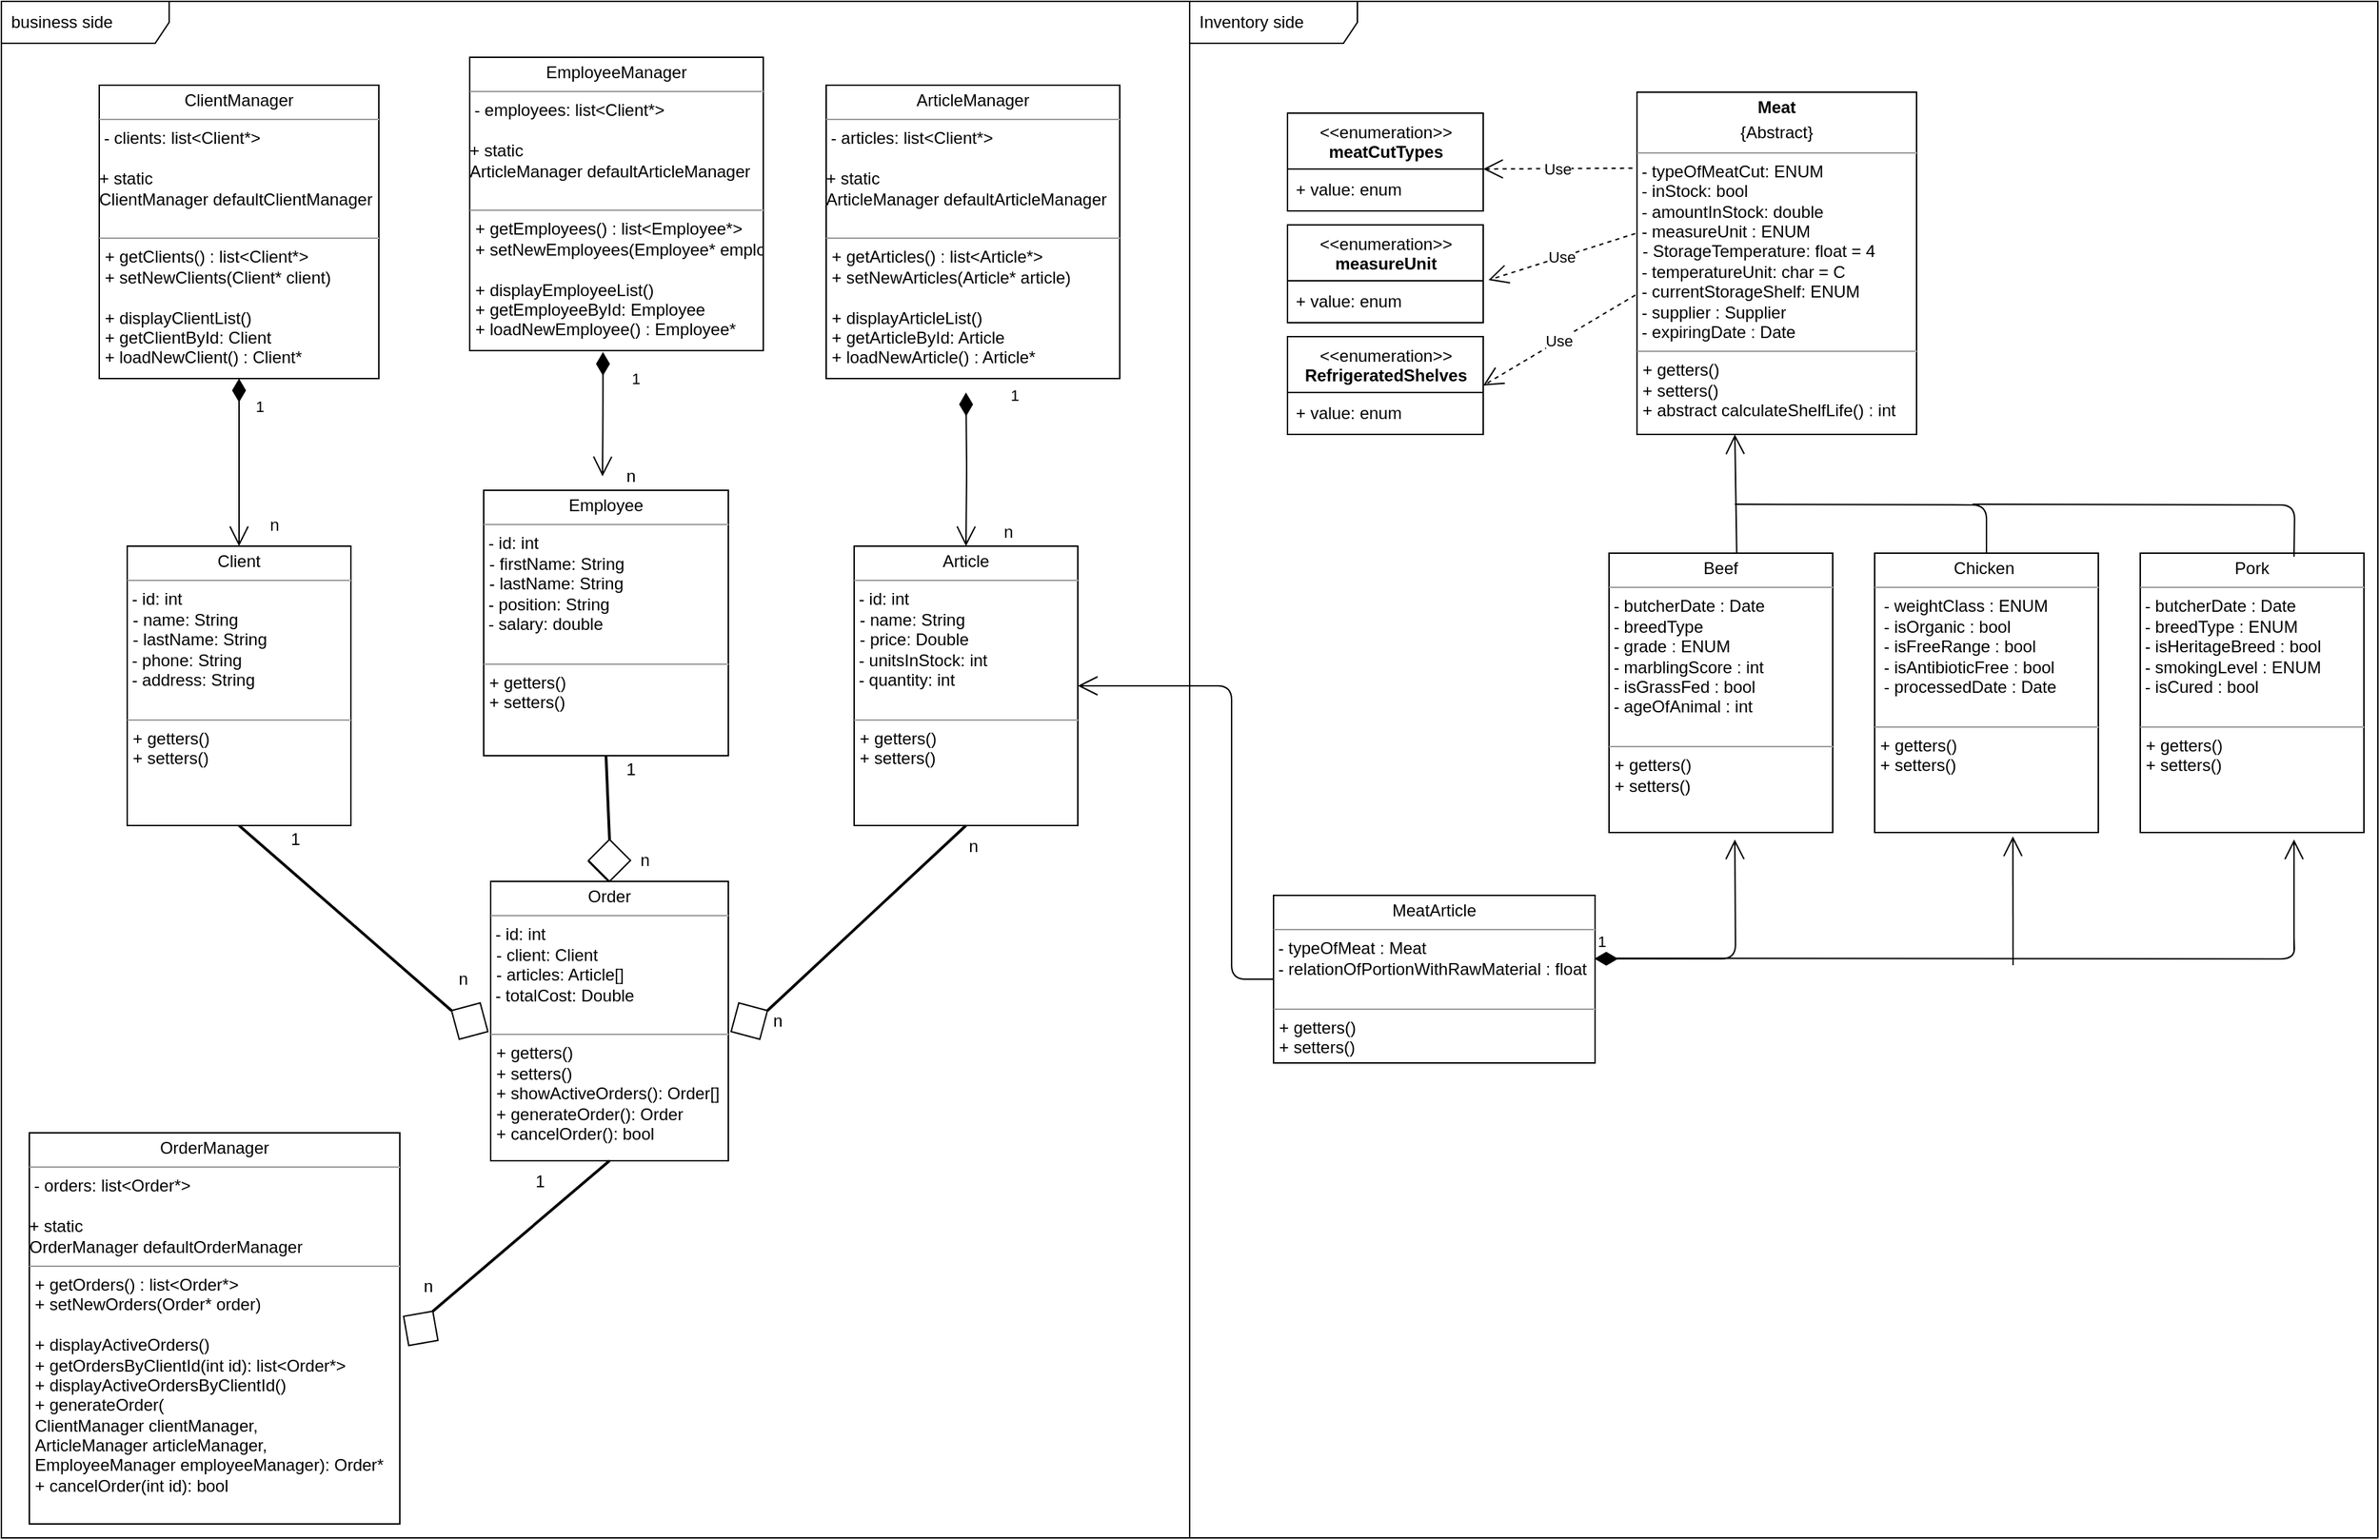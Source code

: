<mxfile>
    <diagram id="JTaWTSF7lXTrRq_3tVzA" name="Page-1">
        <mxGraphModel dx="1136" dy="607" grid="1" gridSize="10" guides="1" tooltips="1" connect="1" arrows="1" fold="1" page="1" pageScale="1" pageWidth="850" pageHeight="1100" background="none" math="0" shadow="0">
            <root>
                <mxCell id="0"/>
                <mxCell id="1" parent="0"/>
                <mxCell id="9" style="edgeStyle=none;html=1;exitX=0.5;exitY=1;exitDx=0;exitDy=0;shape=link;entryX=0;entryY=0.5;entryDx=0;entryDy=0;width=-1;" parent="1" source="6" target="12" edge="1">
                    <mxGeometry relative="1" as="geometry">
                        <mxPoint x="350" y="700" as="targetPoint"/>
                    </mxGeometry>
                </mxCell>
                <mxCell id="6" value="&lt;p style=&quot;margin:0px;margin-top:4px;text-align:center;&quot;&gt;Client&lt;br&gt;&lt;/p&gt;&lt;hr size=&quot;1&quot;&gt;&amp;nbsp;- id: int&lt;p style=&quot;margin:0px;margin-left:4px;&quot;&gt;- name: String&lt;/p&gt;&lt;p style=&quot;margin:0px;margin-left:4px;&quot;&gt;- lastName: String&lt;br&gt;&lt;/p&gt;&lt;div&gt;&amp;nbsp;- phone: String&lt;br&gt;&lt;/div&gt;&lt;div&gt;&amp;nbsp;- address: String&lt;/div&gt;&lt;div&gt;&lt;br&gt;&lt;/div&gt;&lt;hr size=&quot;1&quot;&gt;&lt;p style=&quot;margin:0px;margin-left:4px;&quot;&gt;+ getters()&lt;/p&gt;&lt;p style=&quot;margin:0px;margin-left:4px;&quot;&gt;+ setters()&lt;/p&gt;" style="verticalAlign=top;align=left;overflow=fill;fontSize=12;fontFamily=Helvetica;html=1;" parent="1" vertex="1">
                    <mxGeometry x="90" y="390" width="160" height="200" as="geometry"/>
                </mxCell>
                <mxCell id="7" value="&lt;p style=&quot;margin:0px;margin-top:4px;text-align:center;&quot;&gt;Article&lt;br&gt;&lt;/p&gt;&lt;hr size=&quot;1&quot;&gt;&amp;nbsp;- id: int&lt;p style=&quot;margin:0px;margin-left:4px;&quot;&gt;- name: String&lt;/p&gt;&lt;p style=&quot;margin:0px;margin-left:4px;&quot;&gt;- price: Double&lt;br&gt;&lt;/p&gt;&lt;div&gt;&amp;nbsp;- unitsInStock: int&lt;/div&gt;&lt;div&gt;&amp;nbsp;- quantity: int&lt;/div&gt;&lt;div&gt;&lt;br&gt;&lt;/div&gt;&lt;hr size=&quot;1&quot;&gt;&lt;p style=&quot;margin:0px;margin-left:4px;&quot;&gt;+ getters()&lt;/p&gt;&lt;p style=&quot;margin:0px;margin-left:4px;&quot;&gt;+ setters()&lt;/p&gt;" style="verticalAlign=top;align=left;overflow=fill;fontSize=12;fontFamily=Helvetica;html=1;" parent="1" vertex="1">
                    <mxGeometry x="610" y="390" width="160" height="200" as="geometry"/>
                </mxCell>
                <mxCell id="8" value="&lt;p style=&quot;margin:0px;margin-top:4px;text-align:center;&quot;&gt;Order&lt;br&gt;&lt;/p&gt;&lt;hr size=&quot;1&quot;&gt;&amp;nbsp;- id: int&lt;p style=&quot;margin:0px;margin-left:4px;&quot;&gt;- client: Client&lt;/p&gt;&lt;p style=&quot;margin:0px;margin-left:4px;&quot;&gt;- articles: Article[]&lt;br&gt;&lt;/p&gt;&lt;div&gt;&amp;nbsp;- totalCost: Double&lt;/div&gt;&lt;div&gt;&lt;br&gt;&lt;/div&gt;&lt;hr size=&quot;1&quot;&gt;&lt;p style=&quot;margin:0px;margin-left:4px;&quot;&gt;+ getters()&lt;/p&gt;&lt;p style=&quot;margin:0px;margin-left:4px;&quot;&gt;+ setters()&lt;/p&gt;&lt;p style=&quot;margin:0px;margin-left:4px;&quot;&gt;+ showActiveOrders(): Order[]&lt;/p&gt;&lt;p style=&quot;margin: 0px 0px 0px 4px;&quot;&gt;+ generateOrder(): Order&lt;br&gt;&lt;/p&gt;&lt;p style=&quot;margin: 0px 0px 0px 4px;&quot;&gt;+ cancelOrder(): bool&lt;/p&gt;" style="verticalAlign=top;align=left;overflow=fill;fontSize=12;fontFamily=Helvetica;html=1;" parent="1" vertex="1">
                    <mxGeometry x="350" y="630" width="170" height="200" as="geometry"/>
                </mxCell>
                <mxCell id="12" value="" style="rhombus;whiteSpace=wrap;html=1;rotation=30;" parent="1" vertex="1">
                    <mxGeometry x="320" y="715" width="30" height="30" as="geometry"/>
                </mxCell>
                <mxCell id="18" style="edgeStyle=none;html=1;exitX=0;exitY=0.5;exitDx=0;exitDy=0;shape=link;entryX=0.5;entryY=1;entryDx=0;entryDy=0;width=-1;" parent="1" source="19" target="7" edge="1">
                    <mxGeometry relative="1" as="geometry">
                        <mxPoint x="750.511" y="851.118" as="targetPoint"/>
                        <mxPoint x="600" y="710" as="sourcePoint"/>
                    </mxGeometry>
                </mxCell>
                <mxCell id="19" value="" style="rhombus;whiteSpace=wrap;html=1;rotation=-210;" parent="1" vertex="1">
                    <mxGeometry x="520" y="715" width="30" height="30" as="geometry"/>
                </mxCell>
                <mxCell id="21" value="1" style="text;html=1;align=center;verticalAlign=middle;resizable=0;points=[];autosize=1;strokeColor=none;fillColor=none;" parent="1" vertex="1">
                    <mxGeometry x="195" y="585" width="30" height="30" as="geometry"/>
                </mxCell>
                <mxCell id="22" value="n" style="text;html=1;align=center;verticalAlign=middle;resizable=0;points=[];autosize=1;strokeColor=none;fillColor=none;" parent="1" vertex="1">
                    <mxGeometry x="315" y="685" width="30" height="30" as="geometry"/>
                </mxCell>
                <mxCell id="24" value="n" style="text;html=1;align=center;verticalAlign=middle;resizable=0;points=[];autosize=1;strokeColor=none;fillColor=none;" parent="1" vertex="1">
                    <mxGeometry x="680" y="590" width="30" height="30" as="geometry"/>
                </mxCell>
                <mxCell id="25" value="&lt;p style=&quot;margin:0px;margin-top:4px;text-align:center;&quot;&gt;Employee&lt;br&gt;&lt;/p&gt;&lt;hr size=&quot;1&quot;&gt;&amp;nbsp;- id: int&lt;p style=&quot;margin:0px;margin-left:4px;&quot;&gt;- firstName: String&lt;/p&gt;&lt;p style=&quot;margin:0px;margin-left:4px;&quot;&gt;- lastName: String&lt;br&gt;&lt;/p&gt;&lt;div&gt;&amp;nbsp;- position: String&lt;br&gt;&lt;/div&gt;&lt;div&gt;&amp;nbsp;- salary: double&lt;/div&gt;&lt;div&gt;&lt;br&gt;&lt;/div&gt;&lt;hr size=&quot;1&quot;&gt;&lt;p style=&quot;margin:0px;margin-left:4px;&quot;&gt;+ getters()&lt;/p&gt;&lt;p style=&quot;margin:0px;margin-left:4px;&quot;&gt;+ setters()&lt;/p&gt;" style="verticalAlign=top;align=left;overflow=fill;fontSize=12;fontFamily=Helvetica;html=1;" parent="1" vertex="1">
                    <mxGeometry x="345" y="350" width="175" height="190" as="geometry"/>
                </mxCell>
                <mxCell id="28" style="edgeStyle=none;html=1;shape=link;entryX=0.5;entryY=1;entryDx=0;entryDy=0;width=-1;startArrow=none;" parent="1" target="25" edge="1">
                    <mxGeometry relative="1" as="geometry">
                        <mxPoint x="532.5" y="502.99" as="targetPoint"/>
                        <mxPoint x="435" y="600" as="sourcePoint"/>
                    </mxGeometry>
                </mxCell>
                <mxCell id="30" value="" style="edgeStyle=none;html=1;exitX=0.5;exitY=0;exitDx=0;exitDy=0;shape=link;entryX=0.5;entryY=1;entryDx=0;entryDy=0;width=-1;endArrow=none;" parent="1" source="8" target="29" edge="1">
                    <mxGeometry relative="1" as="geometry">
                        <mxPoint x="432.5" y="540" as="targetPoint"/>
                        <mxPoint x="435" y="630" as="sourcePoint"/>
                    </mxGeometry>
                </mxCell>
                <mxCell id="29" value="" style="rhombus;whiteSpace=wrap;html=1;rotation=90;" parent="1" vertex="1">
                    <mxGeometry x="420.0" y="600.0" width="30" height="30" as="geometry"/>
                </mxCell>
                <mxCell id="33" value="1" style="text;html=1;align=center;verticalAlign=middle;resizable=0;points=[];autosize=1;strokeColor=none;fillColor=none;" parent="1" vertex="1">
                    <mxGeometry x="435" y="535" width="30" height="30" as="geometry"/>
                </mxCell>
                <mxCell id="34" value="n" style="text;html=1;align=center;verticalAlign=middle;resizable=0;points=[];autosize=1;strokeColor=none;fillColor=none;" parent="1" vertex="1">
                    <mxGeometry x="445" y="600" width="30" height="30" as="geometry"/>
                </mxCell>
                <mxCell id="35" value="&lt;p style=&quot;margin:0px;margin-top:4px;text-align:center;&quot;&gt;ClientManager&lt;br&gt;&lt;/p&gt;&lt;hr size=&quot;1&quot;&gt;&amp;nbsp;- clients: list&amp;lt;Client*&amp;gt;&lt;br&gt;&lt;br&gt;+ static &lt;br&gt;ClientManager defaultClientManager&lt;br&gt;&lt;div&gt;&lt;br&gt;&lt;/div&gt;&lt;hr size=&quot;1&quot;&gt;&lt;p style=&quot;margin:0px;margin-left:4px;&quot;&gt;+ getClients() : list&amp;lt;Client*&amp;gt;&lt;/p&gt;&lt;p style=&quot;margin:0px;margin-left:4px;&quot;&gt;&lt;span style=&quot;background-color: initial;&quot;&gt;+ setNewClients(Client* client)&lt;/span&gt;&lt;/p&gt;&lt;p style=&quot;margin:0px;margin-left:4px;&quot;&gt;&lt;span style=&quot;background-color: initial;&quot;&gt;&lt;br&gt;&lt;/span&gt;&lt;/p&gt;&lt;p style=&quot;margin:0px;margin-left:4px;&quot;&gt;&lt;span style=&quot;background-color: initial;&quot;&gt;+ displayClientList()&lt;/span&gt;&lt;/p&gt;&lt;p style=&quot;margin:0px;margin-left:4px;&quot;&gt;&lt;span style=&quot;background-color: initial;&quot;&gt;+ getClientById: Client&lt;/span&gt;&lt;/p&gt;&lt;p style=&quot;margin:0px;margin-left:4px;&quot;&gt;&lt;span style=&quot;background-color: initial;&quot;&gt;+ loadNewClient() : Client*&lt;/span&gt;&lt;/p&gt;" style="verticalAlign=top;align=left;overflow=fill;fontSize=12;fontFamily=Helvetica;html=1;" parent="1" vertex="1">
                    <mxGeometry x="70" y="60" width="200" height="210" as="geometry"/>
                </mxCell>
                <mxCell id="36" value="&lt;p style=&quot;margin:0px;margin-top:4px;text-align:center;&quot;&gt;ArticleManager&lt;br&gt;&lt;/p&gt;&lt;hr size=&quot;1&quot;&gt;&amp;nbsp;- articles: list&amp;lt;Client*&amp;gt;&lt;br&gt;&lt;br&gt;+ static &lt;br&gt;ArticleManager defaultArticleManager&lt;br&gt;&lt;div&gt;&lt;br&gt;&lt;/div&gt;&lt;hr size=&quot;1&quot;&gt;&lt;p style=&quot;margin:0px;margin-left:4px;&quot;&gt;+ getArticles() : list&amp;lt;Article*&amp;gt;&lt;/p&gt;&lt;p style=&quot;margin:0px;margin-left:4px;&quot;&gt;&lt;span style=&quot;background-color: initial;&quot;&gt;+ setNewArticles(Article* article)&lt;/span&gt;&lt;/p&gt;&lt;p style=&quot;margin:0px;margin-left:4px;&quot;&gt;&lt;span style=&quot;background-color: initial;&quot;&gt;&lt;br&gt;&lt;/span&gt;&lt;/p&gt;&lt;p style=&quot;margin:0px;margin-left:4px;&quot;&gt;&lt;span style=&quot;background-color: initial;&quot;&gt;+ displayArticleList()&lt;/span&gt;&lt;/p&gt;&lt;p style=&quot;margin:0px;margin-left:4px;&quot;&gt;&lt;span style=&quot;background-color: initial;&quot;&gt;+ getArticleById: Article&lt;/span&gt;&lt;/p&gt;&lt;p style=&quot;margin:0px;margin-left:4px;&quot;&gt;&lt;span style=&quot;background-color: initial;&quot;&gt;+ loadNewArticle() : Article*&lt;/span&gt;&lt;/p&gt;" style="verticalAlign=top;align=left;overflow=fill;fontSize=12;fontFamily=Helvetica;html=1;" parent="1" vertex="1">
                    <mxGeometry x="590" y="60" width="210" height="210" as="geometry"/>
                </mxCell>
                <mxCell id="37" value="&lt;p style=&quot;margin:0px;margin-top:4px;text-align:center;&quot;&gt;EmployeeManager&lt;br&gt;&lt;/p&gt;&lt;hr size=&quot;1&quot;&gt;&amp;nbsp;- employees: list&amp;lt;Client*&amp;gt;&lt;br&gt;&lt;br&gt;+ static &lt;br&gt;ArticleManager defaultArticleManager&lt;br&gt;&lt;div&gt;&lt;br&gt;&lt;/div&gt;&lt;hr size=&quot;1&quot;&gt;&lt;p style=&quot;margin:0px;margin-left:4px;&quot;&gt;+ getEmployees() : list&amp;lt;Employee*&amp;gt;&lt;/p&gt;&lt;p style=&quot;margin:0px;margin-left:4px;&quot;&gt;&lt;span style=&quot;background-color: initial;&quot;&gt;+ setNewEmployees(Employee* employee)&lt;/span&gt;&lt;/p&gt;&lt;p style=&quot;margin:0px;margin-left:4px;&quot;&gt;&lt;span style=&quot;background-color: initial;&quot;&gt;&lt;br&gt;&lt;/span&gt;&lt;/p&gt;&lt;p style=&quot;margin:0px;margin-left:4px;&quot;&gt;&lt;span style=&quot;background-color: initial;&quot;&gt;+ displayEmployeeList()&lt;/span&gt;&lt;/p&gt;&lt;p style=&quot;margin:0px;margin-left:4px;&quot;&gt;&lt;span style=&quot;background-color: initial;&quot;&gt;+ getEmployeeById: Employee&lt;/span&gt;&lt;/p&gt;&lt;p style=&quot;margin:0px;margin-left:4px;&quot;&gt;&lt;span style=&quot;background-color: initial;&quot;&gt;+ loadNewEmployee() : Employee*&lt;/span&gt;&lt;/p&gt;" style="verticalAlign=top;align=left;overflow=fill;fontSize=12;fontFamily=Helvetica;html=1;" parent="1" vertex="1">
                    <mxGeometry x="335" y="40" width="210" height="210" as="geometry"/>
                </mxCell>
                <mxCell id="44" value="&lt;p style=&quot;margin:0px;margin-top:4px;text-align:center;&quot;&gt;OrderManager&lt;br&gt;&lt;/p&gt;&lt;hr size=&quot;1&quot;&gt;&amp;nbsp;- orders: list&amp;lt;Order*&amp;gt;&lt;br&gt;&lt;br&gt;+ static &lt;br&gt;OrderManager defaultOrderManager&lt;br&gt;&lt;hr size=&quot;1&quot;&gt;&lt;p style=&quot;margin:0px;margin-left:4px;&quot;&gt;+ getOrders() : list&amp;lt;Order*&amp;gt;&lt;/p&gt;&lt;p style=&quot;margin:0px;margin-left:4px;&quot;&gt;&lt;span style=&quot;background-color: initial;&quot;&gt;+ setNewOrders(Order* order)&lt;/span&gt;&lt;/p&gt;&lt;p style=&quot;margin:0px;margin-left:4px;&quot;&gt;&lt;span style=&quot;background-color: initial;&quot;&gt;&lt;br&gt;&lt;/span&gt;&lt;/p&gt;&lt;p style=&quot;margin:0px;margin-left:4px;&quot;&gt;&lt;span style=&quot;background-color: initial;&quot;&gt;+ displayActiveOrders()&lt;/span&gt;&lt;/p&gt;&lt;p style=&quot;margin:0px;margin-left:4px;&quot;&gt;&lt;span style=&quot;background-color: initial;&quot;&gt;+ getOrdersByClientId(int id): list&amp;lt;Order*&amp;gt;&lt;/span&gt;&lt;/p&gt;&lt;p style=&quot;margin:0px;margin-left:4px;&quot;&gt;&lt;span style=&quot;background-color: initial;&quot;&gt;+&amp;nbsp;&lt;/span&gt;displayActiveOrdersByClientId&lt;span style=&quot;background-color: initial;&quot;&gt;()&lt;/span&gt;&lt;/p&gt;&lt;p style=&quot;margin:0px;margin-left:4px;&quot;&gt;&lt;span style=&quot;background-color: initial;&quot;&gt;+ generateOrder(&lt;/span&gt;&lt;/p&gt;&lt;p style=&quot;margin:0px;margin-left:4px;&quot;&gt;&lt;span style=&quot;background-color: initial;&quot;&gt;ClientManager clientManager,&lt;/span&gt;&lt;/p&gt;&lt;p style=&quot;margin:0px;margin-left:4px;&quot;&gt;ArticleManager articleManager,&lt;span style=&quot;background-color: initial;&quot;&gt;&lt;br&gt;&lt;/span&gt;&lt;/p&gt;&lt;p style=&quot;margin:0px;margin-left:4px;&quot;&gt;EmployeeManager employeeManager): Order*&lt;br&gt;&lt;/p&gt;&lt;p style=&quot;margin:0px;margin-left:4px;&quot;&gt;+ cancelOrder(int id): bool&lt;/p&gt;" style="verticalAlign=top;align=left;overflow=fill;fontSize=12;fontFamily=Helvetica;html=1;" parent="1" vertex="1">
                    <mxGeometry x="20" y="810" width="265" height="280" as="geometry"/>
                </mxCell>
                <mxCell id="45" style="edgeStyle=none;html=1;shape=link;width=-1;entryX=0.5;entryY=1;entryDx=0;entryDy=0;exitX=0;exitY=0.5;exitDx=0;exitDy=0;" parent="1" source="46" target="8" edge="1">
                    <mxGeometry relative="1" as="geometry">
                        <mxPoint x="400" y="800" as="targetPoint"/>
                        <mxPoint x="400" y="830" as="sourcePoint"/>
                    </mxGeometry>
                </mxCell>
                <mxCell id="46" value="" style="rhombus;whiteSpace=wrap;html=1;rotation=125;fillColor=#FFFFFF;" parent="1" vertex="1">
                    <mxGeometry x="285" y="935" width="30" height="30" as="geometry"/>
                </mxCell>
                <mxCell id="49" value="n" style="text;html=1;align=center;verticalAlign=middle;resizable=0;points=[];autosize=1;strokeColor=none;fillColor=none;" parent="1" vertex="1">
                    <mxGeometry x="180" y="360" width="30" height="30" as="geometry"/>
                </mxCell>
                <mxCell id="86" value="" style="edgeStyle=none;html=1;" parent="1" target="37" edge="1">
                    <mxGeometry relative="1" as="geometry">
                        <mxPoint x="457.5" y="250" as="sourcePoint"/>
                    </mxGeometry>
                </mxCell>
                <mxCell id="51" value="n" style="text;html=1;align=center;verticalAlign=middle;resizable=0;points=[];autosize=1;strokeColor=none;fillColor=none;" parent="1" vertex="1">
                    <mxGeometry x="435" y="325" width="30" height="30" as="geometry"/>
                </mxCell>
                <mxCell id="53" value="n" style="text;html=1;align=center;verticalAlign=middle;resizable=0;points=[];autosize=1;strokeColor=none;fillColor=none;" parent="1" vertex="1">
                    <mxGeometry x="705" y="365" width="30" height="30" as="geometry"/>
                </mxCell>
                <mxCell id="54" value="1" style="text;html=1;align=center;verticalAlign=middle;resizable=0;points=[];autosize=1;strokeColor=none;fillColor=none;" parent="1" vertex="1">
                    <mxGeometry x="370" y="830" width="30" height="30" as="geometry"/>
                </mxCell>
                <mxCell id="55" value="n" style="text;html=1;align=center;verticalAlign=middle;resizable=0;points=[];autosize=1;strokeColor=none;fillColor=none;" parent="1" vertex="1">
                    <mxGeometry x="290" y="905" width="30" height="30" as="geometry"/>
                </mxCell>
                <mxCell id="84" value="1" style="endArrow=open;html=1;endSize=12;startArrow=diamondThin;startSize=14;startFill=1;edgeStyle=orthogonalEdgeStyle;align=left;verticalAlign=bottom;exitX=0.5;exitY=1;exitDx=0;exitDy=0;entryX=0.5;entryY=0;entryDx=0;entryDy=0;" parent="1" source="35" target="6" edge="1">
                    <mxGeometry x="-0.5" y="10" relative="1" as="geometry">
                        <mxPoint x="90" y="325" as="sourcePoint"/>
                        <mxPoint x="250" y="325" as="targetPoint"/>
                        <mxPoint y="-1" as="offset"/>
                    </mxGeometry>
                </mxCell>
                <mxCell id="87" value="1" style="endArrow=open;html=1;endSize=12;startArrow=diamondThin;startSize=14;startFill=1;edgeStyle=orthogonalEdgeStyle;align=left;verticalAlign=bottom;exitX=0.454;exitY=1.005;exitDx=0;exitDy=0;exitPerimeter=0;" parent="1" source="37" edge="1">
                    <mxGeometry x="-0.351" y="20" relative="1" as="geometry">
                        <mxPoint x="430" y="260" as="sourcePoint"/>
                        <mxPoint x="430" y="340" as="targetPoint"/>
                        <mxPoint x="-1" y="-1" as="offset"/>
                    </mxGeometry>
                </mxCell>
                <mxCell id="93" value="1" style="endArrow=open;html=1;endSize=12;startArrow=diamondThin;startSize=14;startFill=1;edgeStyle=orthogonalEdgeStyle;align=left;verticalAlign=bottom;entryX=0.5;entryY=0;entryDx=0;entryDy=0;" parent="1" target="7" edge="1">
                    <mxGeometry x="-0.818" y="30" relative="1" as="geometry">
                        <mxPoint x="690" y="280" as="sourcePoint"/>
                        <mxPoint x="550" y="450" as="targetPoint"/>
                        <mxPoint y="1" as="offset"/>
                    </mxGeometry>
                </mxCell>
                <mxCell id="358" value="n" style="text;html=1;align=center;verticalAlign=middle;resizable=0;points=[];autosize=1;strokeColor=none;fillColor=none;" parent="1" vertex="1">
                    <mxGeometry x="540" y="715" width="30" height="30" as="geometry"/>
                </mxCell>
                <mxCell id="364" value="&lt;p style=&quot;margin:0px;margin-top:4px;text-align:center;&quot;&gt;&lt;b&gt;Meat&lt;/b&gt;&lt;/p&gt;&lt;p style=&quot;margin:0px;margin-top:4px;text-align:center;&quot;&gt;{Abstract}&lt;/p&gt;&lt;hr size=&quot;1&quot;&gt;&amp;nbsp;&lt;span style=&quot;background-color: initial;&quot;&gt;- typeOfMeatCut: ENUM&lt;br&gt;&lt;/span&gt;&amp;nbsp;- inStock: bool&lt;br&gt;&amp;nbsp;- amountInStock: double&lt;br&gt;&amp;nbsp;- measureUnit : ENUM&lt;br&gt;&lt;p style=&quot;margin:0px;margin-left:4px;&quot;&gt;- StorageTemperature: float = 4&lt;br&gt;&lt;/p&gt;&lt;div&gt;&amp;nbsp;- temperatureUnit: char = C&lt;/div&gt;&lt;div&gt;&amp;nbsp;- currentStorageShelf: ENUM&lt;/div&gt;&lt;div&gt;&amp;nbsp;- supplier : Supplier&lt;/div&gt;&lt;div&gt;&lt;span style=&quot;background-color: initial;&quot;&gt;&amp;nbsp;- expiringDate : Date&lt;/span&gt;&lt;br&gt;&lt;/div&gt;&lt;hr size=&quot;1&quot;&gt;&lt;p style=&quot;margin:0px;margin-left:4px;&quot;&gt;+ getters()&lt;/p&gt;&lt;p style=&quot;margin:0px;margin-left:4px;&quot;&gt;+ setters()&lt;/p&gt;&lt;p style=&quot;margin:0px;margin-left:4px;&quot;&gt;+ abstract calculateShelfLife() : int&lt;/p&gt;" style="verticalAlign=top;align=left;overflow=fill;fontSize=12;fontFamily=Helvetica;html=1;" parent="1" vertex="1">
                    <mxGeometry x="1170" y="65" width="200" height="245" as="geometry"/>
                </mxCell>
                <mxCell id="365" value="Use" style="endArrow=open;endSize=12;dashed=1;html=1;exitX=-0.016;exitY=0.222;exitDx=0;exitDy=0;exitPerimeter=0;" parent="1" source="364" edge="1">
                    <mxGeometry width="160" relative="1" as="geometry">
                        <mxPoint x="1170" y="120" as="sourcePoint"/>
                        <mxPoint x="1060" y="120" as="targetPoint"/>
                    </mxGeometry>
                </mxCell>
                <mxCell id="366" value="Use" style="endArrow=open;endSize=12;dashed=1;html=1;entryX=1;entryY=0.5;entryDx=0;entryDy=0;exitX=-0.006;exitY=0.593;exitDx=0;exitDy=0;exitPerimeter=0;" parent="1" source="364" target="369" edge="1">
                    <mxGeometry width="160" relative="1" as="geometry">
                        <mxPoint x="1170" y="200" as="sourcePoint"/>
                        <mxPoint x="1060" y="200" as="targetPoint"/>
                    </mxGeometry>
                </mxCell>
                <mxCell id="367" value="&amp;lt;&amp;lt;enumeration&amp;gt;&amp;gt;&lt;br&gt;&lt;b&gt;meatCutTypes&lt;/b&gt;" style="swimlane;fontStyle=0;align=center;verticalAlign=top;childLayout=stackLayout;horizontal=1;startSize=40;horizontalStack=0;resizeParent=1;resizeParentMax=0;resizeLast=0;collapsible=0;marginBottom=0;html=1;" parent="1" vertex="1">
                    <mxGeometry x="920" y="80" width="140" height="70" as="geometry"/>
                </mxCell>
                <mxCell id="368" value="+ value: enum" style="text;html=1;strokeColor=none;fillColor=none;align=left;verticalAlign=middle;spacingLeft=4;spacingRight=4;overflow=hidden;rotatable=0;points=[[0,0.5],[1,0.5]];portConstraint=eastwest;" parent="367" vertex="1">
                    <mxGeometry y="40" width="140" height="30" as="geometry"/>
                </mxCell>
                <mxCell id="369" value="&amp;lt;&amp;lt;enumeration&amp;gt;&amp;gt;&lt;br&gt;&lt;b&gt;RefrigeratedShelves&lt;/b&gt;" style="swimlane;fontStyle=0;align=center;verticalAlign=top;childLayout=stackLayout;horizontal=1;startSize=40;horizontalStack=0;resizeParent=1;resizeParentMax=0;resizeLast=0;collapsible=0;marginBottom=0;html=1;" parent="1" vertex="1">
                    <mxGeometry x="920" y="240" width="140" height="70" as="geometry"/>
                </mxCell>
                <mxCell id="370" value="+ value: enum" style="text;html=1;strokeColor=none;fillColor=none;align=left;verticalAlign=middle;spacingLeft=4;spacingRight=4;overflow=hidden;rotatable=0;points=[[0,0.5],[1,0.5]];portConstraint=eastwest;" parent="369" vertex="1">
                    <mxGeometry y="40" width="140" height="30" as="geometry"/>
                </mxCell>
                <mxCell id="372" value="&lt;p style=&quot;margin:0px;margin-top:4px;text-align:center;&quot;&gt;MeatArticle&lt;br&gt;&lt;/p&gt;&lt;hr size=&quot;1&quot;&gt;&amp;nbsp;- typeOfMeat : Meat&lt;br&gt;&amp;nbsp;- relationOfPortionWithRawMaterial : float&lt;br&gt;&lt;div&gt;&lt;br&gt;&lt;/div&gt;&lt;hr size=&quot;1&quot;&gt;&lt;p style=&quot;margin:0px;margin-left:4px;&quot;&gt;+ getters()&lt;/p&gt;&lt;p style=&quot;margin:0px;margin-left:4px;&quot;&gt;+ setters()&lt;/p&gt;" style="verticalAlign=top;align=left;overflow=fill;fontSize=12;fontFamily=Helvetica;html=1;" parent="1" vertex="1">
                    <mxGeometry x="910" y="640" width="230" height="120" as="geometry"/>
                </mxCell>
                <mxCell id="373" value="&lt;p style=&quot;margin:0px;margin-top:4px;text-align:center;&quot;&gt;Chicken&amp;nbsp;&lt;br&gt;&lt;/p&gt;&lt;hr size=&quot;1&quot;&gt;&amp;nbsp; - weightClass : ENUM&lt;br&gt;&amp;nbsp; - isOrganic : bool&lt;br&gt;&amp;nbsp; - isFreeRange : bool&lt;br&gt;&amp;nbsp; - isAntibioticFree : bool&lt;br&gt;&amp;nbsp; - processedDate : Date&lt;br&gt;&lt;br&gt;&lt;hr size=&quot;1&quot;&gt;&lt;p style=&quot;margin:0px;margin-left:4px;&quot;&gt;+ getters()&lt;/p&gt;&lt;p style=&quot;margin:0px;margin-left:4px;&quot;&gt;+ setters()&lt;/p&gt;" style="verticalAlign=top;align=left;overflow=fill;fontSize=12;fontFamily=Helvetica;html=1;" parent="1" vertex="1">
                    <mxGeometry x="1340" y="395" width="160" height="200" as="geometry"/>
                </mxCell>
                <mxCell id="374" value="&amp;lt;&amp;lt;enumeration&amp;gt;&amp;gt;&lt;br&gt;&lt;b&gt;measureUnit&lt;/b&gt;" style="swimlane;fontStyle=0;align=center;verticalAlign=top;childLayout=stackLayout;horizontal=1;startSize=40;horizontalStack=0;resizeParent=1;resizeParentMax=0;resizeLast=0;collapsible=0;marginBottom=0;html=1;" parent="1" vertex="1">
                    <mxGeometry x="920" y="160" width="140" height="70" as="geometry"/>
                </mxCell>
                <mxCell id="375" value="+ value: enum" style="text;html=1;strokeColor=none;fillColor=none;align=left;verticalAlign=middle;spacingLeft=4;spacingRight=4;overflow=hidden;rotatable=0;points=[[0,0.5],[1,0.5]];portConstraint=eastwest;" parent="374" vertex="1">
                    <mxGeometry y="40" width="140" height="30" as="geometry"/>
                </mxCell>
                <mxCell id="376" value="Use" style="endArrow=open;endSize=12;dashed=1;html=1;entryX=1.027;entryY=-0.016;entryDx=0;entryDy=0;entryPerimeter=0;exitX=-0.006;exitY=0.413;exitDx=0;exitDy=0;exitPerimeter=0;" parent="1" source="364" target="375" edge="1">
                    <mxGeometry width="160" relative="1" as="geometry">
                        <mxPoint x="1167" y="163" as="sourcePoint"/>
                        <mxPoint x="1060" y="230.0" as="targetPoint"/>
                    </mxGeometry>
                </mxCell>
                <mxCell id="378" value="&lt;p style=&quot;margin:0px;margin-top:4px;text-align:center;&quot;&gt;Beef&lt;br&gt;&lt;/p&gt;&lt;hr size=&quot;1&quot;&gt;&lt;span style=&quot;background-color: initial;&quot;&gt;&amp;nbsp;- butcherDate : Date&lt;br&gt;&lt;/span&gt;&amp;nbsp;- breedType&lt;br&gt;&amp;nbsp;- grade : ENUM&lt;br&gt;&amp;nbsp;- marblingScore : int&lt;br&gt;&amp;nbsp;- isGrassFed : bool&lt;br&gt;&amp;nbsp;- ageOfAnimal : int&lt;br&gt;&lt;br&gt;&lt;hr size=&quot;1&quot;&gt;&lt;p style=&quot;margin:0px;margin-left:4px;&quot;&gt;+ getters()&lt;/p&gt;&lt;p style=&quot;margin:0px;margin-left:4px;&quot;&gt;+ setters()&lt;/p&gt;" style="verticalAlign=top;align=left;overflow=fill;fontSize=12;fontFamily=Helvetica;html=1;" parent="1" vertex="1">
                    <mxGeometry x="1150" y="395" width="160" height="200" as="geometry"/>
                </mxCell>
                <mxCell id="379" value="&lt;p style=&quot;margin:0px;margin-top:4px;text-align:center;&quot;&gt;Pork&lt;br&gt;&lt;/p&gt;&lt;hr size=&quot;1&quot;&gt;&amp;nbsp;- butcherDate : Date&lt;br&gt;&amp;nbsp;- breedType : ENUM&lt;br&gt;&amp;nbsp;- isHeritageBreed : bool&lt;br&gt;&amp;nbsp;- smokingLevel : ENUM&lt;br&gt;&amp;nbsp;- isCured : bool&lt;br&gt;&lt;br&gt;&lt;hr size=&quot;1&quot;&gt;&lt;p style=&quot;margin:0px;margin-left:4px;&quot;&gt;+ getters()&lt;/p&gt;&lt;p style=&quot;margin:0px;margin-left:4px;&quot;&gt;+ setters()&lt;/p&gt;" style="verticalAlign=top;align=left;overflow=fill;fontSize=12;fontFamily=Helvetica;html=1;" parent="1" vertex="1">
                    <mxGeometry x="1530" y="395" width="160" height="200" as="geometry"/>
                </mxCell>
                <mxCell id="384" value="1" style="endArrow=open;html=1;endSize=12;startArrow=diamondThin;startSize=14;startFill=1;edgeStyle=orthogonalEdgeStyle;align=left;verticalAlign=bottom;exitX=0.998;exitY=0.378;exitDx=0;exitDy=0;exitPerimeter=0;" parent="1" source="372" edge="1">
                    <mxGeometry x="-1" y="3" relative="1" as="geometry">
                        <mxPoint x="1120" y="684" as="sourcePoint"/>
                        <mxPoint x="1240" y="600" as="targetPoint"/>
                    </mxGeometry>
                </mxCell>
                <mxCell id="385" value="" style="endArrow=none;html=1;edgeStyle=orthogonalEdgeStyle;" parent="1" edge="1">
                    <mxGeometry relative="1" as="geometry">
                        <mxPoint x="1140" y="685" as="sourcePoint"/>
                        <mxPoint x="1640" y="670" as="targetPoint"/>
                    </mxGeometry>
                </mxCell>
                <mxCell id="390" value="" style="endArrow=open;endFill=1;endSize=12;html=1;entryX=0.618;entryY=1.014;entryDx=0;entryDy=0;entryPerimeter=0;" parent="1" target="373" edge="1">
                    <mxGeometry width="160" relative="1" as="geometry">
                        <mxPoint x="1439" y="690" as="sourcePoint"/>
                        <mxPoint x="1450" y="630" as="targetPoint"/>
                    </mxGeometry>
                </mxCell>
                <mxCell id="392" value="" style="endArrow=open;endFill=1;endSize=12;html=1;" parent="1" edge="1">
                    <mxGeometry width="160" relative="1" as="geometry">
                        <mxPoint x="1640" y="680" as="sourcePoint"/>
                        <mxPoint x="1640" y="600" as="targetPoint"/>
                    </mxGeometry>
                </mxCell>
                <mxCell id="393" value="" style="endArrow=open;endFill=1;endSize=12;html=1;entryX=1;entryY=0.5;entryDx=0;entryDy=0;exitX=0;exitY=0.5;exitDx=0;exitDy=0;" parent="1" source="372" target="7" edge="1">
                    <mxGeometry width="160" relative="1" as="geometry">
                        <mxPoint x="880" y="680" as="sourcePoint"/>
                        <mxPoint x="1000" y="380" as="targetPoint"/>
                        <Array as="points">
                            <mxPoint x="880" y="700"/>
                            <mxPoint x="880" y="620"/>
                            <mxPoint x="880" y="490"/>
                        </Array>
                    </mxGeometry>
                </mxCell>
                <mxCell id="394" value="" style="endArrow=open;endFill=1;endSize=12;html=1;exitX=0.571;exitY=0.002;exitDx=0;exitDy=0;exitPerimeter=0;" parent="1" source="378" edge="1">
                    <mxGeometry width="160" relative="1" as="geometry">
                        <mxPoint x="1240" y="390" as="sourcePoint"/>
                        <mxPoint x="1240" y="310" as="targetPoint"/>
                    </mxGeometry>
                </mxCell>
                <mxCell id="396" value="" style="endArrow=none;html=1;edgeStyle=orthogonalEdgeStyle;entryX=0.5;entryY=0;entryDx=0;entryDy=0;" parent="1" target="373" edge="1">
                    <mxGeometry relative="1" as="geometry">
                        <mxPoint x="1240" y="360" as="sourcePoint"/>
                        <mxPoint x="1400" y="360" as="targetPoint"/>
                    </mxGeometry>
                </mxCell>
                <mxCell id="399" value="" style="endArrow=none;html=1;edgeStyle=orthogonalEdgeStyle;entryX=0.5;entryY=0;entryDx=0;entryDy=0;" parent="1" edge="1">
                    <mxGeometry relative="1" as="geometry">
                        <mxPoint x="1410" y="360" as="sourcePoint"/>
                        <mxPoint x="1640" y="397.5" as="targetPoint"/>
                    </mxGeometry>
                </mxCell>
                <mxCell id="400" value="business side" style="shape=umlFrame;whiteSpace=wrap;html=1;width=120;height=30;boundedLbl=1;verticalAlign=middle;align=left;spacingLeft=5;" parent="1" vertex="1">
                    <mxGeometry width="850" height="1100" as="geometry"/>
                </mxCell>
                <mxCell id="401" value="Inventory side" style="shape=umlFrame;whiteSpace=wrap;html=1;width=120;height=30;boundedLbl=1;verticalAlign=middle;align=left;spacingLeft=5;" parent="1" vertex="1">
                    <mxGeometry x="850" width="850" height="1100" as="geometry"/>
                </mxCell>
            </root>
        </mxGraphModel>
    </diagram>
</mxfile>